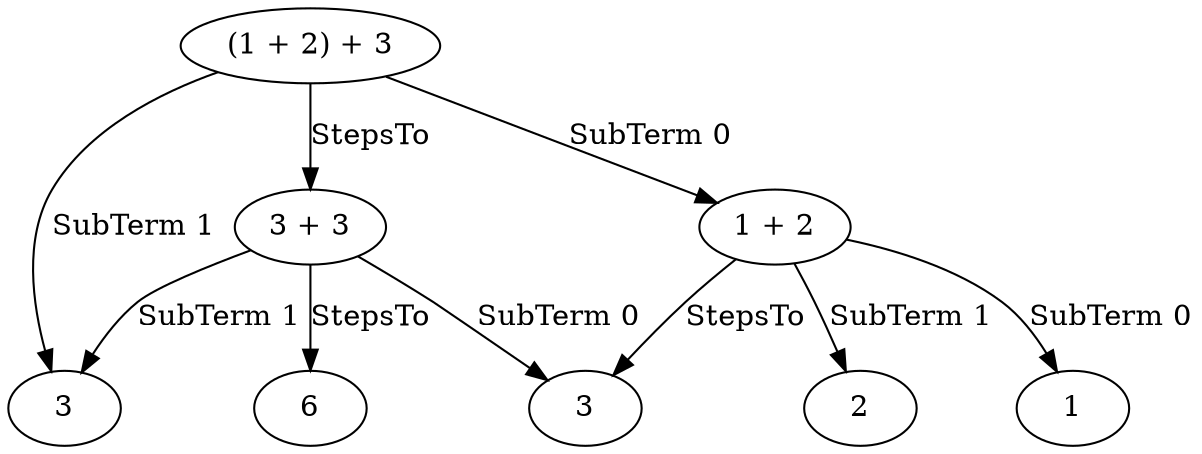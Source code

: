 digraph G {
u0[label="(1 + 2) + 3"];
u1[label="3"];
u2[label="3 + 3"];
u3[label="1 + 2"];
u4[label="3"];
u5[label="2"];
u6[label="1"];
u7[label="6"];
u0 -> u1[label="SubTerm 1"];
u0 -> u2[label="StepsTo"];
u0 -> u3[label="SubTerm 0"];
u2 -> u1[label="SubTerm 1"];
u2 -> u4[label="SubTerm 0"];
u2 -> u7[label="StepsTo"];
u3 -> u4[label="StepsTo"];
u3 -> u5[label="SubTerm 1"];
u3 -> u6[label="SubTerm 0"];
}
